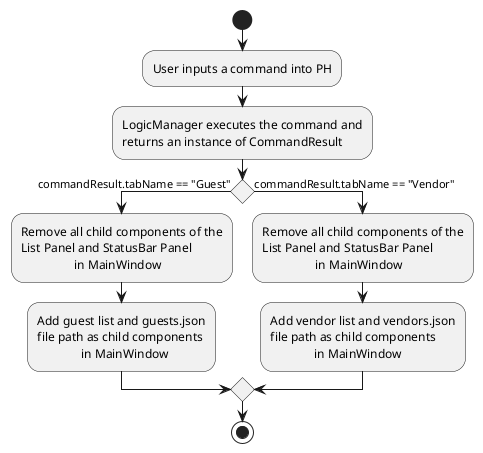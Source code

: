 @startuml

start
:User inputs a command into PH;
:LogicManager executes the command and
returns an instance of CommandResult;
    if () then (commandResult.tabName == "Guest")
      :Remove all child components of the
      List Panel and StatusBar Panel
                       in MainWindow;
      :Add guest list and guests.json
      file path as child components
                    in MainWindow;
    else (commandResult.tabName == "Vendor")
      :Remove all child components of the
      List Panel and StatusBar Panel
                       in MainWindow;
      :Add vendor list and vendors.json
      file path as child components
                    in MainWindow;
    endif
stop

@enduml
